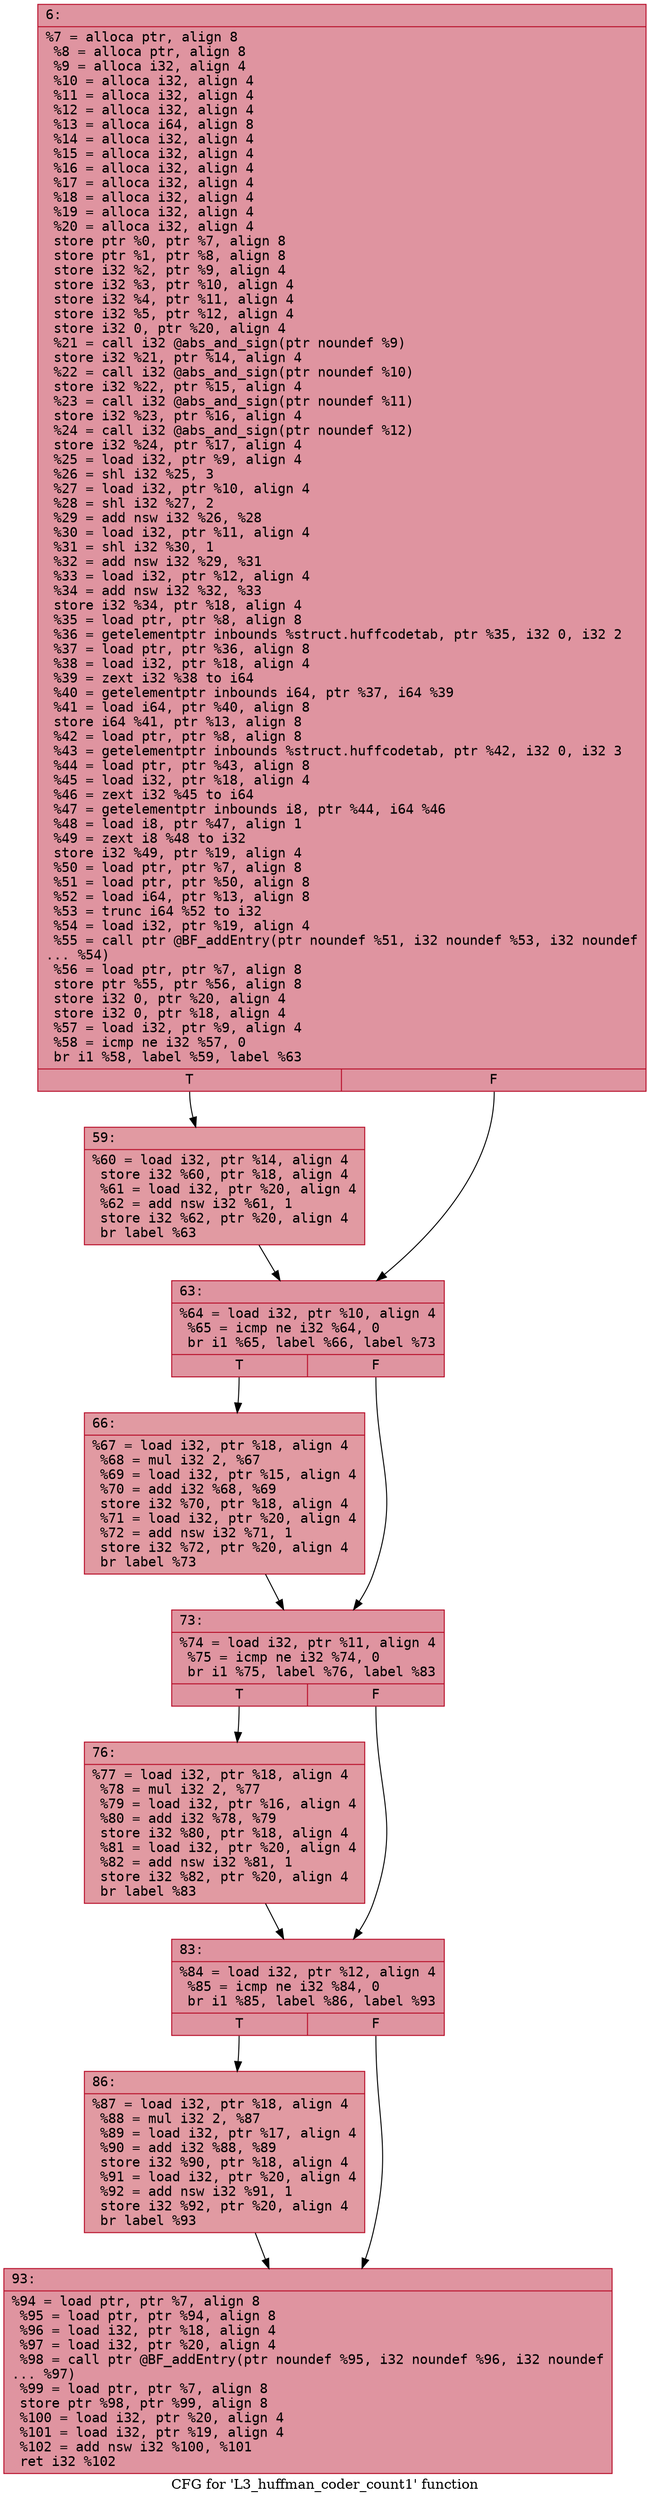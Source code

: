 digraph "CFG for 'L3_huffman_coder_count1' function" {
	label="CFG for 'L3_huffman_coder_count1' function";

	Node0x60000334f070 [shape=record,color="#b70d28ff", style=filled, fillcolor="#b70d2870" fontname="Courier",label="{6:\l|  %7 = alloca ptr, align 8\l  %8 = alloca ptr, align 8\l  %9 = alloca i32, align 4\l  %10 = alloca i32, align 4\l  %11 = alloca i32, align 4\l  %12 = alloca i32, align 4\l  %13 = alloca i64, align 8\l  %14 = alloca i32, align 4\l  %15 = alloca i32, align 4\l  %16 = alloca i32, align 4\l  %17 = alloca i32, align 4\l  %18 = alloca i32, align 4\l  %19 = alloca i32, align 4\l  %20 = alloca i32, align 4\l  store ptr %0, ptr %7, align 8\l  store ptr %1, ptr %8, align 8\l  store i32 %2, ptr %9, align 4\l  store i32 %3, ptr %10, align 4\l  store i32 %4, ptr %11, align 4\l  store i32 %5, ptr %12, align 4\l  store i32 0, ptr %20, align 4\l  %21 = call i32 @abs_and_sign(ptr noundef %9)\l  store i32 %21, ptr %14, align 4\l  %22 = call i32 @abs_and_sign(ptr noundef %10)\l  store i32 %22, ptr %15, align 4\l  %23 = call i32 @abs_and_sign(ptr noundef %11)\l  store i32 %23, ptr %16, align 4\l  %24 = call i32 @abs_and_sign(ptr noundef %12)\l  store i32 %24, ptr %17, align 4\l  %25 = load i32, ptr %9, align 4\l  %26 = shl i32 %25, 3\l  %27 = load i32, ptr %10, align 4\l  %28 = shl i32 %27, 2\l  %29 = add nsw i32 %26, %28\l  %30 = load i32, ptr %11, align 4\l  %31 = shl i32 %30, 1\l  %32 = add nsw i32 %29, %31\l  %33 = load i32, ptr %12, align 4\l  %34 = add nsw i32 %32, %33\l  store i32 %34, ptr %18, align 4\l  %35 = load ptr, ptr %8, align 8\l  %36 = getelementptr inbounds %struct.huffcodetab, ptr %35, i32 0, i32 2\l  %37 = load ptr, ptr %36, align 8\l  %38 = load i32, ptr %18, align 4\l  %39 = zext i32 %38 to i64\l  %40 = getelementptr inbounds i64, ptr %37, i64 %39\l  %41 = load i64, ptr %40, align 8\l  store i64 %41, ptr %13, align 8\l  %42 = load ptr, ptr %8, align 8\l  %43 = getelementptr inbounds %struct.huffcodetab, ptr %42, i32 0, i32 3\l  %44 = load ptr, ptr %43, align 8\l  %45 = load i32, ptr %18, align 4\l  %46 = zext i32 %45 to i64\l  %47 = getelementptr inbounds i8, ptr %44, i64 %46\l  %48 = load i8, ptr %47, align 1\l  %49 = zext i8 %48 to i32\l  store i32 %49, ptr %19, align 4\l  %50 = load ptr, ptr %7, align 8\l  %51 = load ptr, ptr %50, align 8\l  %52 = load i64, ptr %13, align 8\l  %53 = trunc i64 %52 to i32\l  %54 = load i32, ptr %19, align 4\l  %55 = call ptr @BF_addEntry(ptr noundef %51, i32 noundef %53, i32 noundef\l... %54)\l  %56 = load ptr, ptr %7, align 8\l  store ptr %55, ptr %56, align 8\l  store i32 0, ptr %20, align 4\l  store i32 0, ptr %18, align 4\l  %57 = load i32, ptr %9, align 4\l  %58 = icmp ne i32 %57, 0\l  br i1 %58, label %59, label %63\l|{<s0>T|<s1>F}}"];
	Node0x60000334f070:s0 -> Node0x60000334f0c0[tooltip="6 -> 59\nProbability 62.50%" ];
	Node0x60000334f070:s1 -> Node0x60000334f110[tooltip="6 -> 63\nProbability 37.50%" ];
	Node0x60000334f0c0 [shape=record,color="#b70d28ff", style=filled, fillcolor="#bb1b2c70" fontname="Courier",label="{59:\l|  %60 = load i32, ptr %14, align 4\l  store i32 %60, ptr %18, align 4\l  %61 = load i32, ptr %20, align 4\l  %62 = add nsw i32 %61, 1\l  store i32 %62, ptr %20, align 4\l  br label %63\l}"];
	Node0x60000334f0c0 -> Node0x60000334f110[tooltip="59 -> 63\nProbability 100.00%" ];
	Node0x60000334f110 [shape=record,color="#b70d28ff", style=filled, fillcolor="#b70d2870" fontname="Courier",label="{63:\l|  %64 = load i32, ptr %10, align 4\l  %65 = icmp ne i32 %64, 0\l  br i1 %65, label %66, label %73\l|{<s0>T|<s1>F}}"];
	Node0x60000334f110:s0 -> Node0x60000334f160[tooltip="63 -> 66\nProbability 62.50%" ];
	Node0x60000334f110:s1 -> Node0x60000334f1b0[tooltip="63 -> 73\nProbability 37.50%" ];
	Node0x60000334f160 [shape=record,color="#b70d28ff", style=filled, fillcolor="#bb1b2c70" fontname="Courier",label="{66:\l|  %67 = load i32, ptr %18, align 4\l  %68 = mul i32 2, %67\l  %69 = load i32, ptr %15, align 4\l  %70 = add i32 %68, %69\l  store i32 %70, ptr %18, align 4\l  %71 = load i32, ptr %20, align 4\l  %72 = add nsw i32 %71, 1\l  store i32 %72, ptr %20, align 4\l  br label %73\l}"];
	Node0x60000334f160 -> Node0x60000334f1b0[tooltip="66 -> 73\nProbability 100.00%" ];
	Node0x60000334f1b0 [shape=record,color="#b70d28ff", style=filled, fillcolor="#b70d2870" fontname="Courier",label="{73:\l|  %74 = load i32, ptr %11, align 4\l  %75 = icmp ne i32 %74, 0\l  br i1 %75, label %76, label %83\l|{<s0>T|<s1>F}}"];
	Node0x60000334f1b0:s0 -> Node0x60000334f200[tooltip="73 -> 76\nProbability 62.50%" ];
	Node0x60000334f1b0:s1 -> Node0x60000334f250[tooltip="73 -> 83\nProbability 37.50%" ];
	Node0x60000334f200 [shape=record,color="#b70d28ff", style=filled, fillcolor="#bb1b2c70" fontname="Courier",label="{76:\l|  %77 = load i32, ptr %18, align 4\l  %78 = mul i32 2, %77\l  %79 = load i32, ptr %16, align 4\l  %80 = add i32 %78, %79\l  store i32 %80, ptr %18, align 4\l  %81 = load i32, ptr %20, align 4\l  %82 = add nsw i32 %81, 1\l  store i32 %82, ptr %20, align 4\l  br label %83\l}"];
	Node0x60000334f200 -> Node0x60000334f250[tooltip="76 -> 83\nProbability 100.00%" ];
	Node0x60000334f250 [shape=record,color="#b70d28ff", style=filled, fillcolor="#b70d2870" fontname="Courier",label="{83:\l|  %84 = load i32, ptr %12, align 4\l  %85 = icmp ne i32 %84, 0\l  br i1 %85, label %86, label %93\l|{<s0>T|<s1>F}}"];
	Node0x60000334f250:s0 -> Node0x60000334f2a0[tooltip="83 -> 86\nProbability 62.50%" ];
	Node0x60000334f250:s1 -> Node0x60000334f2f0[tooltip="83 -> 93\nProbability 37.50%" ];
	Node0x60000334f2a0 [shape=record,color="#b70d28ff", style=filled, fillcolor="#bb1b2c70" fontname="Courier",label="{86:\l|  %87 = load i32, ptr %18, align 4\l  %88 = mul i32 2, %87\l  %89 = load i32, ptr %17, align 4\l  %90 = add i32 %88, %89\l  store i32 %90, ptr %18, align 4\l  %91 = load i32, ptr %20, align 4\l  %92 = add nsw i32 %91, 1\l  store i32 %92, ptr %20, align 4\l  br label %93\l}"];
	Node0x60000334f2a0 -> Node0x60000334f2f0[tooltip="86 -> 93\nProbability 100.00%" ];
	Node0x60000334f2f0 [shape=record,color="#b70d28ff", style=filled, fillcolor="#b70d2870" fontname="Courier",label="{93:\l|  %94 = load ptr, ptr %7, align 8\l  %95 = load ptr, ptr %94, align 8\l  %96 = load i32, ptr %18, align 4\l  %97 = load i32, ptr %20, align 4\l  %98 = call ptr @BF_addEntry(ptr noundef %95, i32 noundef %96, i32 noundef\l... %97)\l  %99 = load ptr, ptr %7, align 8\l  store ptr %98, ptr %99, align 8\l  %100 = load i32, ptr %20, align 4\l  %101 = load i32, ptr %19, align 4\l  %102 = add nsw i32 %100, %101\l  ret i32 %102\l}"];
}
